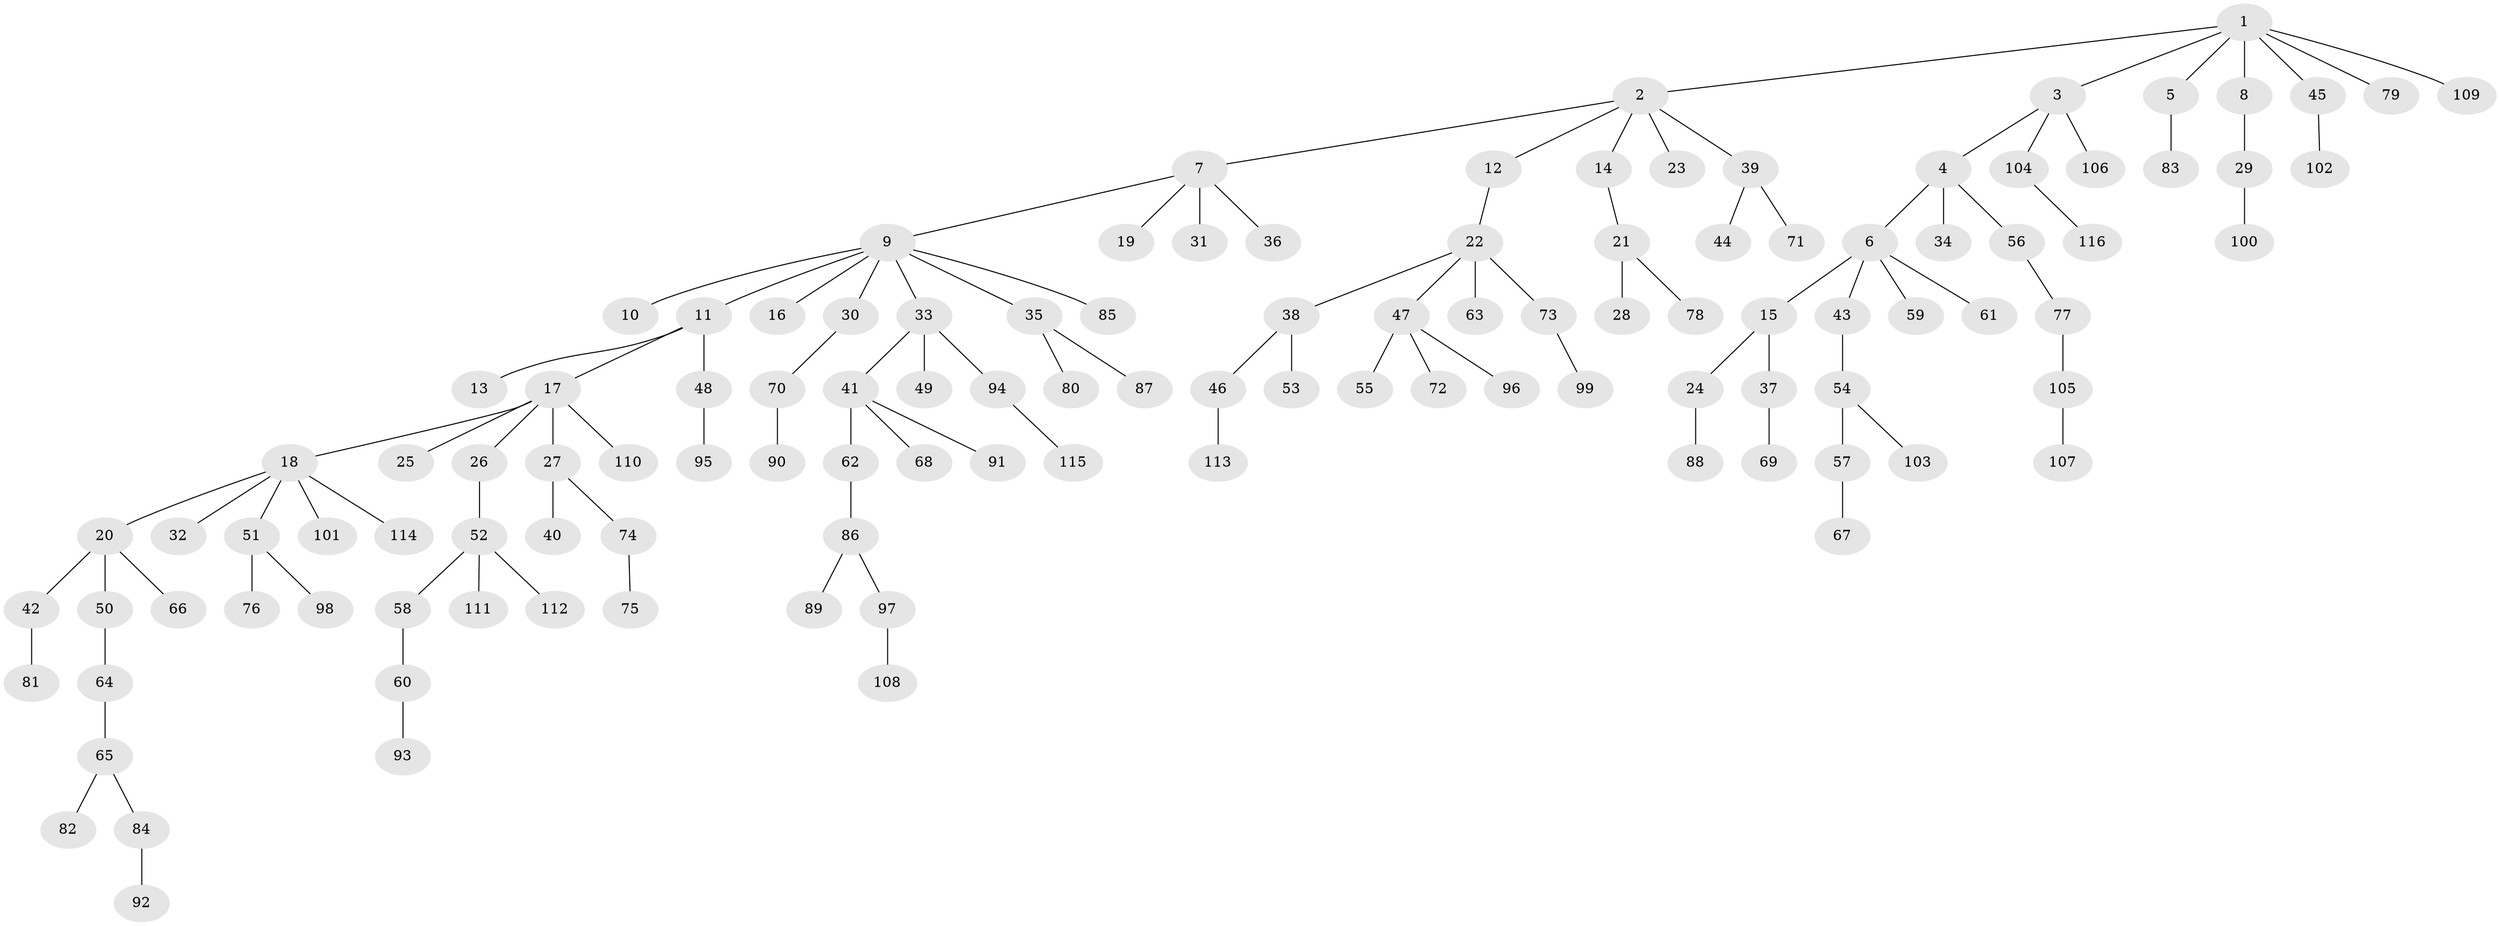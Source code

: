 // coarse degree distribution, {6: 0.06097560975609756, 1: 0.5853658536585366, 4: 0.06097560975609756, 2: 0.1951219512195122, 9: 0.012195121951219513, 3: 0.07317073170731707, 5: 0.012195121951219513}
// Generated by graph-tools (version 1.1) at 2025/52/02/27/25 19:52:10]
// undirected, 116 vertices, 115 edges
graph export_dot {
graph [start="1"]
  node [color=gray90,style=filled];
  1;
  2;
  3;
  4;
  5;
  6;
  7;
  8;
  9;
  10;
  11;
  12;
  13;
  14;
  15;
  16;
  17;
  18;
  19;
  20;
  21;
  22;
  23;
  24;
  25;
  26;
  27;
  28;
  29;
  30;
  31;
  32;
  33;
  34;
  35;
  36;
  37;
  38;
  39;
  40;
  41;
  42;
  43;
  44;
  45;
  46;
  47;
  48;
  49;
  50;
  51;
  52;
  53;
  54;
  55;
  56;
  57;
  58;
  59;
  60;
  61;
  62;
  63;
  64;
  65;
  66;
  67;
  68;
  69;
  70;
  71;
  72;
  73;
  74;
  75;
  76;
  77;
  78;
  79;
  80;
  81;
  82;
  83;
  84;
  85;
  86;
  87;
  88;
  89;
  90;
  91;
  92;
  93;
  94;
  95;
  96;
  97;
  98;
  99;
  100;
  101;
  102;
  103;
  104;
  105;
  106;
  107;
  108;
  109;
  110;
  111;
  112;
  113;
  114;
  115;
  116;
  1 -- 2;
  1 -- 3;
  1 -- 5;
  1 -- 8;
  1 -- 45;
  1 -- 79;
  1 -- 109;
  2 -- 7;
  2 -- 12;
  2 -- 14;
  2 -- 23;
  2 -- 39;
  3 -- 4;
  3 -- 104;
  3 -- 106;
  4 -- 6;
  4 -- 34;
  4 -- 56;
  5 -- 83;
  6 -- 15;
  6 -- 43;
  6 -- 59;
  6 -- 61;
  7 -- 9;
  7 -- 19;
  7 -- 31;
  7 -- 36;
  8 -- 29;
  9 -- 10;
  9 -- 11;
  9 -- 16;
  9 -- 30;
  9 -- 33;
  9 -- 35;
  9 -- 85;
  11 -- 13;
  11 -- 17;
  11 -- 48;
  12 -- 22;
  14 -- 21;
  15 -- 24;
  15 -- 37;
  17 -- 18;
  17 -- 25;
  17 -- 26;
  17 -- 27;
  17 -- 110;
  18 -- 20;
  18 -- 32;
  18 -- 51;
  18 -- 101;
  18 -- 114;
  20 -- 42;
  20 -- 50;
  20 -- 66;
  21 -- 28;
  21 -- 78;
  22 -- 38;
  22 -- 47;
  22 -- 63;
  22 -- 73;
  24 -- 88;
  26 -- 52;
  27 -- 40;
  27 -- 74;
  29 -- 100;
  30 -- 70;
  33 -- 41;
  33 -- 49;
  33 -- 94;
  35 -- 80;
  35 -- 87;
  37 -- 69;
  38 -- 46;
  38 -- 53;
  39 -- 44;
  39 -- 71;
  41 -- 62;
  41 -- 68;
  41 -- 91;
  42 -- 81;
  43 -- 54;
  45 -- 102;
  46 -- 113;
  47 -- 55;
  47 -- 72;
  47 -- 96;
  48 -- 95;
  50 -- 64;
  51 -- 76;
  51 -- 98;
  52 -- 58;
  52 -- 111;
  52 -- 112;
  54 -- 57;
  54 -- 103;
  56 -- 77;
  57 -- 67;
  58 -- 60;
  60 -- 93;
  62 -- 86;
  64 -- 65;
  65 -- 82;
  65 -- 84;
  70 -- 90;
  73 -- 99;
  74 -- 75;
  77 -- 105;
  84 -- 92;
  86 -- 89;
  86 -- 97;
  94 -- 115;
  97 -- 108;
  104 -- 116;
  105 -- 107;
}
